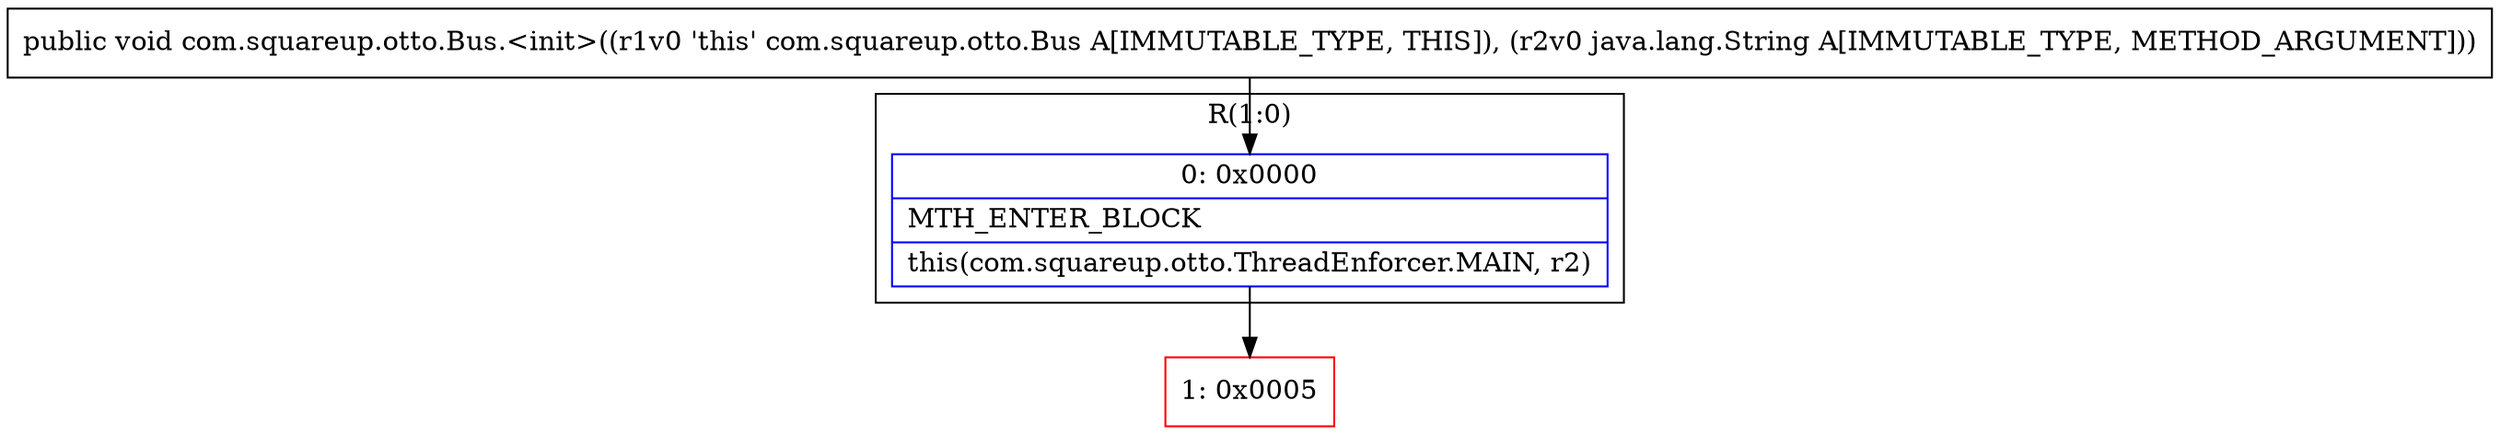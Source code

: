 digraph "CFG forcom.squareup.otto.Bus.\<init\>(Ljava\/lang\/String;)V" {
subgraph cluster_Region_1900640759 {
label = "R(1:0)";
node [shape=record,color=blue];
Node_0 [shape=record,label="{0\:\ 0x0000|MTH_ENTER_BLOCK\l|this(com.squareup.otto.ThreadEnforcer.MAIN, r2)\l}"];
}
Node_1 [shape=record,color=red,label="{1\:\ 0x0005}"];
MethodNode[shape=record,label="{public void com.squareup.otto.Bus.\<init\>((r1v0 'this' com.squareup.otto.Bus A[IMMUTABLE_TYPE, THIS]), (r2v0 java.lang.String A[IMMUTABLE_TYPE, METHOD_ARGUMENT])) }"];
MethodNode -> Node_0;
Node_0 -> Node_1;
}

